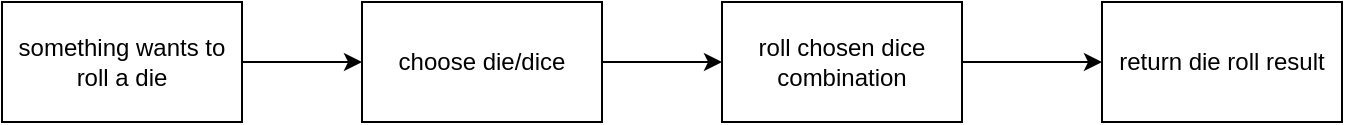 <mxfile version="13.7.9" type="device"><diagram id="cjktodXEvkF-VQ3P8Oag" name="Page-1"><mxGraphModel dx="1166" dy="666" grid="1" gridSize="10" guides="1" tooltips="1" connect="1" arrows="1" fold="1" page="1" pageScale="1" pageWidth="850" pageHeight="1100" math="0" shadow="0"><root><mxCell id="0"/><mxCell id="1" parent="0"/><mxCell id="uJHceodA0mm3mPdxAMmm-3" style="edgeStyle=orthogonalEdgeStyle;rounded=0;orthogonalLoop=1;jettySize=auto;html=1;entryX=0;entryY=0.5;entryDx=0;entryDy=0;" edge="1" parent="1" source="uJHceodA0mm3mPdxAMmm-1" target="uJHceodA0mm3mPdxAMmm-2"><mxGeometry relative="1" as="geometry"/></mxCell><mxCell id="uJHceodA0mm3mPdxAMmm-1" value="something wants to roll a die&lt;br&gt;" style="rounded=0;whiteSpace=wrap;html=1;" vertex="1" parent="1"><mxGeometry x="20" y="20" width="120" height="60" as="geometry"/></mxCell><mxCell id="uJHceodA0mm3mPdxAMmm-5" style="edgeStyle=orthogonalEdgeStyle;rounded=0;orthogonalLoop=1;jettySize=auto;html=1;" edge="1" parent="1" source="uJHceodA0mm3mPdxAMmm-2" target="uJHceodA0mm3mPdxAMmm-4"><mxGeometry relative="1" as="geometry"/></mxCell><mxCell id="uJHceodA0mm3mPdxAMmm-2" value="choose die/dice" style="rounded=0;whiteSpace=wrap;html=1;" vertex="1" parent="1"><mxGeometry x="200" y="20" width="120" height="60" as="geometry"/></mxCell><mxCell id="uJHceodA0mm3mPdxAMmm-7" style="edgeStyle=orthogonalEdgeStyle;rounded=0;orthogonalLoop=1;jettySize=auto;html=1;entryX=0;entryY=0.5;entryDx=0;entryDy=0;" edge="1" parent="1" source="uJHceodA0mm3mPdxAMmm-4" target="uJHceodA0mm3mPdxAMmm-6"><mxGeometry relative="1" as="geometry"/></mxCell><mxCell id="uJHceodA0mm3mPdxAMmm-4" value="roll chosen dice combination" style="rounded=0;whiteSpace=wrap;html=1;" vertex="1" parent="1"><mxGeometry x="380" y="20" width="120" height="60" as="geometry"/></mxCell><mxCell id="uJHceodA0mm3mPdxAMmm-6" value="return die roll result" style="rounded=0;whiteSpace=wrap;html=1;" vertex="1" parent="1"><mxGeometry x="570" y="20" width="120" height="60" as="geometry"/></mxCell></root></mxGraphModel></diagram></mxfile>